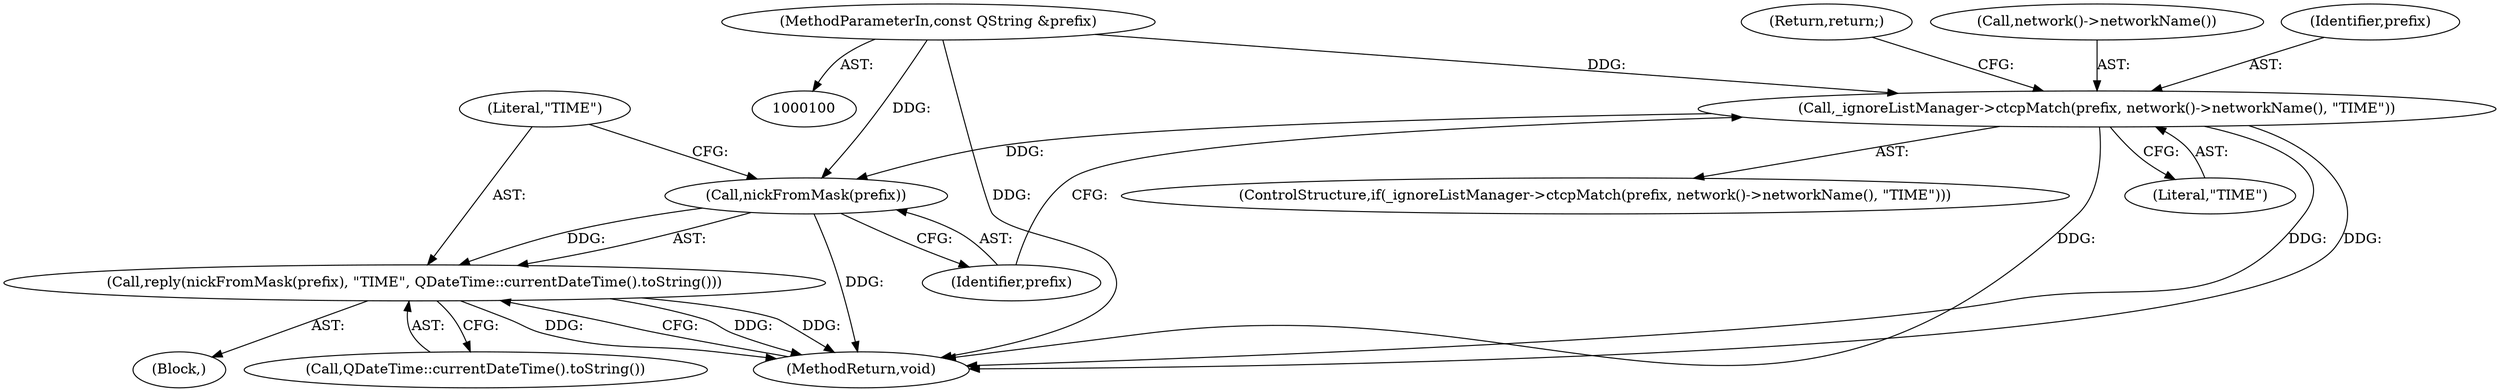 digraph "1_quassel_a4ca568cdf68cf4a0343eb161518dc8e50cea87d_2@del" {
"1000112" [label="(Call,_ignoreListManager->ctcpMatch(prefix, network()->networkName(), \"TIME\"))"];
"1000102" [label="(MethodParameterIn,const QString &prefix)"];
"1000118" [label="(Call,nickFromMask(prefix))"];
"1000117" [label="(Call,reply(nickFromMask(prefix), \"TIME\", QDateTime::currentDateTime().toString()))"];
"1000115" [label="(Literal,\"TIME\")"];
"1000102" [label="(MethodParameterIn,const QString &prefix)"];
"1000120" [label="(Literal,\"TIME\")"];
"1000111" [label="(ControlStructure,if(_ignoreListManager->ctcpMatch(prefix, network()->networkName(), \"TIME\")))"];
"1000117" [label="(Call,reply(nickFromMask(prefix), \"TIME\", QDateTime::currentDateTime().toString()))"];
"1000118" [label="(Call,nickFromMask(prefix))"];
"1000114" [label="(Call,network()->networkName())"];
"1000126" [label="(MethodReturn,void)"];
"1000119" [label="(Identifier,prefix)"];
"1000113" [label="(Identifier,prefix)"];
"1000110" [label="(Block,)"];
"1000112" [label="(Call,_ignoreListManager->ctcpMatch(prefix, network()->networkName(), \"TIME\"))"];
"1000121" [label="(Call,QDateTime::currentDateTime().toString())"];
"1000116" [label="(Return,return;)"];
"1000112" -> "1000111"  [label="AST: "];
"1000112" -> "1000115"  [label="CFG: "];
"1000113" -> "1000112"  [label="AST: "];
"1000114" -> "1000112"  [label="AST: "];
"1000115" -> "1000112"  [label="AST: "];
"1000116" -> "1000112"  [label="CFG: "];
"1000119" -> "1000112"  [label="CFG: "];
"1000112" -> "1000126"  [label="DDG: "];
"1000112" -> "1000126"  [label="DDG: "];
"1000112" -> "1000126"  [label="DDG: "];
"1000102" -> "1000112"  [label="DDG: "];
"1000112" -> "1000118"  [label="DDG: "];
"1000102" -> "1000100"  [label="AST: "];
"1000102" -> "1000126"  [label="DDG: "];
"1000102" -> "1000118"  [label="DDG: "];
"1000118" -> "1000117"  [label="AST: "];
"1000118" -> "1000119"  [label="CFG: "];
"1000119" -> "1000118"  [label="AST: "];
"1000120" -> "1000118"  [label="CFG: "];
"1000118" -> "1000126"  [label="DDG: "];
"1000118" -> "1000117"  [label="DDG: "];
"1000117" -> "1000110"  [label="AST: "];
"1000117" -> "1000121"  [label="CFG: "];
"1000120" -> "1000117"  [label="AST: "];
"1000121" -> "1000117"  [label="AST: "];
"1000126" -> "1000117"  [label="CFG: "];
"1000117" -> "1000126"  [label="DDG: "];
"1000117" -> "1000126"  [label="DDG: "];
"1000117" -> "1000126"  [label="DDG: "];
}
